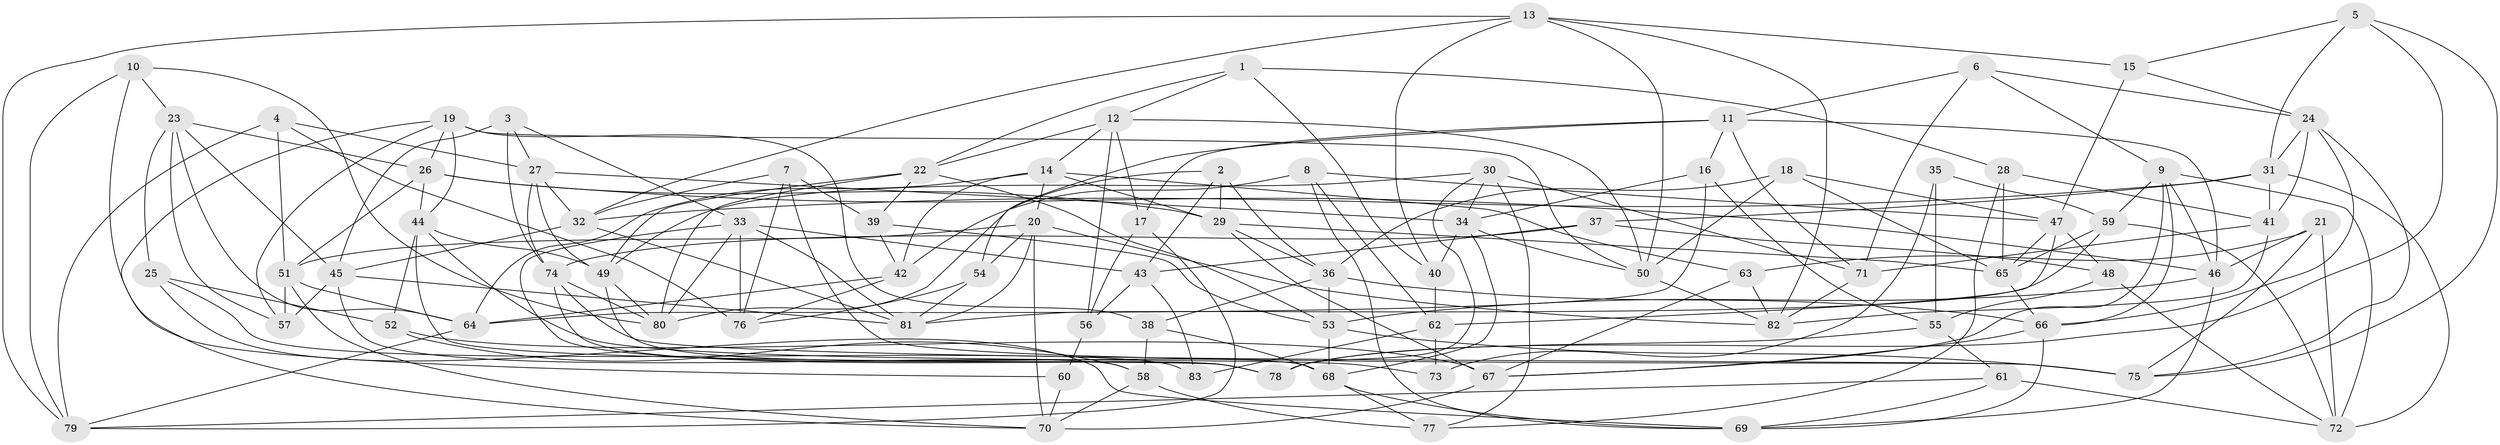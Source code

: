 // original degree distribution, {4: 1.0}
// Generated by graph-tools (version 1.1) at 2025/38/03/04/25 23:38:16]
// undirected, 83 vertices, 210 edges
graph export_dot {
  node [color=gray90,style=filled];
  1;
  2;
  3;
  4;
  5;
  6;
  7;
  8;
  9;
  10;
  11;
  12;
  13;
  14;
  15;
  16;
  17;
  18;
  19;
  20;
  21;
  22;
  23;
  24;
  25;
  26;
  27;
  28;
  29;
  30;
  31;
  32;
  33;
  34;
  35;
  36;
  37;
  38;
  39;
  40;
  41;
  42;
  43;
  44;
  45;
  46;
  47;
  48;
  49;
  50;
  51;
  52;
  53;
  54;
  55;
  56;
  57;
  58;
  59;
  60;
  61;
  62;
  63;
  64;
  65;
  66;
  67;
  68;
  69;
  70;
  71;
  72;
  73;
  74;
  75;
  76;
  77;
  78;
  79;
  80;
  81;
  82;
  83;
  1 -- 12 [weight=1.0];
  1 -- 22 [weight=1.0];
  1 -- 28 [weight=1.0];
  1 -- 40 [weight=1.0];
  2 -- 29 [weight=1.0];
  2 -- 36 [weight=1.0];
  2 -- 43 [weight=1.0];
  2 -- 80 [weight=1.0];
  3 -- 27 [weight=1.0];
  3 -- 33 [weight=1.0];
  3 -- 45 [weight=1.0];
  3 -- 74 [weight=1.0];
  4 -- 27 [weight=1.0];
  4 -- 51 [weight=1.0];
  4 -- 76 [weight=1.0];
  4 -- 79 [weight=1.0];
  5 -- 15 [weight=1.0];
  5 -- 31 [weight=1.0];
  5 -- 75 [weight=1.0];
  5 -- 78 [weight=1.0];
  6 -- 9 [weight=1.0];
  6 -- 11 [weight=1.0];
  6 -- 24 [weight=1.0];
  6 -- 71 [weight=1.0];
  7 -- 32 [weight=1.0];
  7 -- 39 [weight=1.0];
  7 -- 75 [weight=1.0];
  7 -- 76 [weight=1.0];
  8 -- 42 [weight=1.0];
  8 -- 47 [weight=1.0];
  8 -- 62 [weight=1.0];
  8 -- 69 [weight=1.0];
  9 -- 46 [weight=1.0];
  9 -- 59 [weight=1.0];
  9 -- 66 [weight=1.0];
  9 -- 67 [weight=1.0];
  9 -- 72 [weight=1.0];
  10 -- 23 [weight=1.0];
  10 -- 60 [weight=1.0];
  10 -- 79 [weight=1.0];
  10 -- 80 [weight=1.0];
  11 -- 16 [weight=1.0];
  11 -- 17 [weight=1.0];
  11 -- 46 [weight=1.0];
  11 -- 54 [weight=1.0];
  11 -- 71 [weight=1.0];
  12 -- 14 [weight=1.0];
  12 -- 17 [weight=1.0];
  12 -- 22 [weight=1.0];
  12 -- 50 [weight=1.0];
  12 -- 56 [weight=1.0];
  13 -- 15 [weight=1.0];
  13 -- 32 [weight=1.0];
  13 -- 40 [weight=1.0];
  13 -- 50 [weight=1.0];
  13 -- 79 [weight=1.0];
  13 -- 82 [weight=1.0];
  14 -- 20 [weight=1.0];
  14 -- 29 [weight=1.0];
  14 -- 42 [weight=1.0];
  14 -- 63 [weight=1.0];
  14 -- 64 [weight=1.0];
  15 -- 24 [weight=1.0];
  15 -- 47 [weight=1.0];
  16 -- 34 [weight=1.0];
  16 -- 55 [weight=1.0];
  16 -- 64 [weight=1.0];
  17 -- 56 [weight=1.0];
  17 -- 79 [weight=1.0];
  18 -- 36 [weight=1.0];
  18 -- 47 [weight=1.0];
  18 -- 50 [weight=1.0];
  18 -- 65 [weight=1.0];
  19 -- 26 [weight=1.0];
  19 -- 38 [weight=1.0];
  19 -- 44 [weight=1.0];
  19 -- 50 [weight=1.0];
  19 -- 57 [weight=1.0];
  19 -- 70 [weight=1.0];
  20 -- 51 [weight=1.0];
  20 -- 54 [weight=1.0];
  20 -- 70 [weight=1.0];
  20 -- 81 [weight=1.0];
  20 -- 82 [weight=1.0];
  21 -- 46 [weight=1.0];
  21 -- 63 [weight=1.0];
  21 -- 72 [weight=1.0];
  21 -- 75 [weight=1.0];
  22 -- 39 [weight=1.0];
  22 -- 49 [weight=1.0];
  22 -- 53 [weight=1.0];
  22 -- 80 [weight=1.0];
  23 -- 25 [weight=1.0];
  23 -- 26 [weight=1.0];
  23 -- 45 [weight=1.0];
  23 -- 57 [weight=1.0];
  23 -- 64 [weight=1.0];
  24 -- 31 [weight=1.0];
  24 -- 41 [weight=1.0];
  24 -- 66 [weight=1.0];
  24 -- 75 [weight=1.0];
  25 -- 52 [weight=1.0];
  25 -- 69 [weight=1.0];
  25 -- 83 [weight=1.0];
  26 -- 29 [weight=1.0];
  26 -- 44 [weight=1.0];
  26 -- 46 [weight=1.0];
  26 -- 51 [weight=1.0];
  27 -- 32 [weight=1.0];
  27 -- 34 [weight=1.0];
  27 -- 49 [weight=1.0];
  27 -- 74 [weight=1.0];
  28 -- 41 [weight=1.0];
  28 -- 65 [weight=1.0];
  28 -- 77 [weight=1.0];
  29 -- 36 [weight=1.0];
  29 -- 65 [weight=1.0];
  29 -- 67 [weight=1.0];
  30 -- 34 [weight=1.0];
  30 -- 49 [weight=1.0];
  30 -- 71 [weight=1.0];
  30 -- 77 [weight=2.0];
  30 -- 78 [weight=1.0];
  31 -- 32 [weight=1.0];
  31 -- 37 [weight=1.0];
  31 -- 41 [weight=1.0];
  31 -- 72 [weight=1.0];
  32 -- 45 [weight=1.0];
  32 -- 81 [weight=1.0];
  33 -- 43 [weight=1.0];
  33 -- 76 [weight=1.0];
  33 -- 78 [weight=1.0];
  33 -- 80 [weight=1.0];
  33 -- 81 [weight=1.0];
  34 -- 40 [weight=1.0];
  34 -- 50 [weight=1.0];
  34 -- 68 [weight=1.0];
  35 -- 55 [weight=2.0];
  35 -- 59 [weight=2.0];
  35 -- 73 [weight=2.0];
  36 -- 38 [weight=1.0];
  36 -- 53 [weight=1.0];
  36 -- 66 [weight=1.0];
  37 -- 43 [weight=1.0];
  37 -- 48 [weight=1.0];
  37 -- 74 [weight=1.0];
  38 -- 58 [weight=1.0];
  38 -- 68 [weight=1.0];
  39 -- 42 [weight=1.0];
  39 -- 53 [weight=1.0];
  40 -- 62 [weight=1.0];
  41 -- 71 [weight=2.0];
  41 -- 82 [weight=1.0];
  42 -- 64 [weight=1.0];
  42 -- 76 [weight=2.0];
  43 -- 56 [weight=2.0];
  43 -- 83 [weight=1.0];
  44 -- 49 [weight=1.0];
  44 -- 52 [weight=1.0];
  44 -- 73 [weight=1.0];
  44 -- 78 [weight=1.0];
  45 -- 57 [weight=1.0];
  45 -- 58 [weight=1.0];
  45 -- 81 [weight=1.0];
  46 -- 53 [weight=1.0];
  46 -- 69 [weight=1.0];
  47 -- 48 [weight=1.0];
  47 -- 62 [weight=1.0];
  47 -- 65 [weight=1.0];
  48 -- 55 [weight=1.0];
  48 -- 72 [weight=1.0];
  49 -- 68 [weight=1.0];
  49 -- 80 [weight=1.0];
  50 -- 82 [weight=1.0];
  51 -- 57 [weight=1.0];
  51 -- 64 [weight=1.0];
  51 -- 70 [weight=1.0];
  52 -- 58 [weight=1.0];
  52 -- 67 [weight=1.0];
  53 -- 68 [weight=1.0];
  53 -- 75 [weight=1.0];
  54 -- 76 [weight=1.0];
  54 -- 81 [weight=1.0];
  55 -- 61 [weight=1.0];
  55 -- 78 [weight=1.0];
  56 -- 60 [weight=2.0];
  58 -- 70 [weight=1.0];
  58 -- 77 [weight=2.0];
  59 -- 65 [weight=1.0];
  59 -- 72 [weight=1.0];
  59 -- 81 [weight=1.0];
  60 -- 70 [weight=1.0];
  61 -- 69 [weight=1.0];
  61 -- 72 [weight=1.0];
  61 -- 79 [weight=1.0];
  62 -- 73 [weight=1.0];
  62 -- 83 [weight=2.0];
  63 -- 67 [weight=1.0];
  63 -- 82 [weight=1.0];
  64 -- 79 [weight=1.0];
  65 -- 66 [weight=1.0];
  66 -- 67 [weight=1.0];
  66 -- 69 [weight=1.0];
  67 -- 70 [weight=1.0];
  68 -- 69 [weight=1.0];
  68 -- 77 [weight=1.0];
  71 -- 82 [weight=1.0];
  74 -- 75 [weight=1.0];
  74 -- 78 [weight=1.0];
  74 -- 80 [weight=1.0];
}
